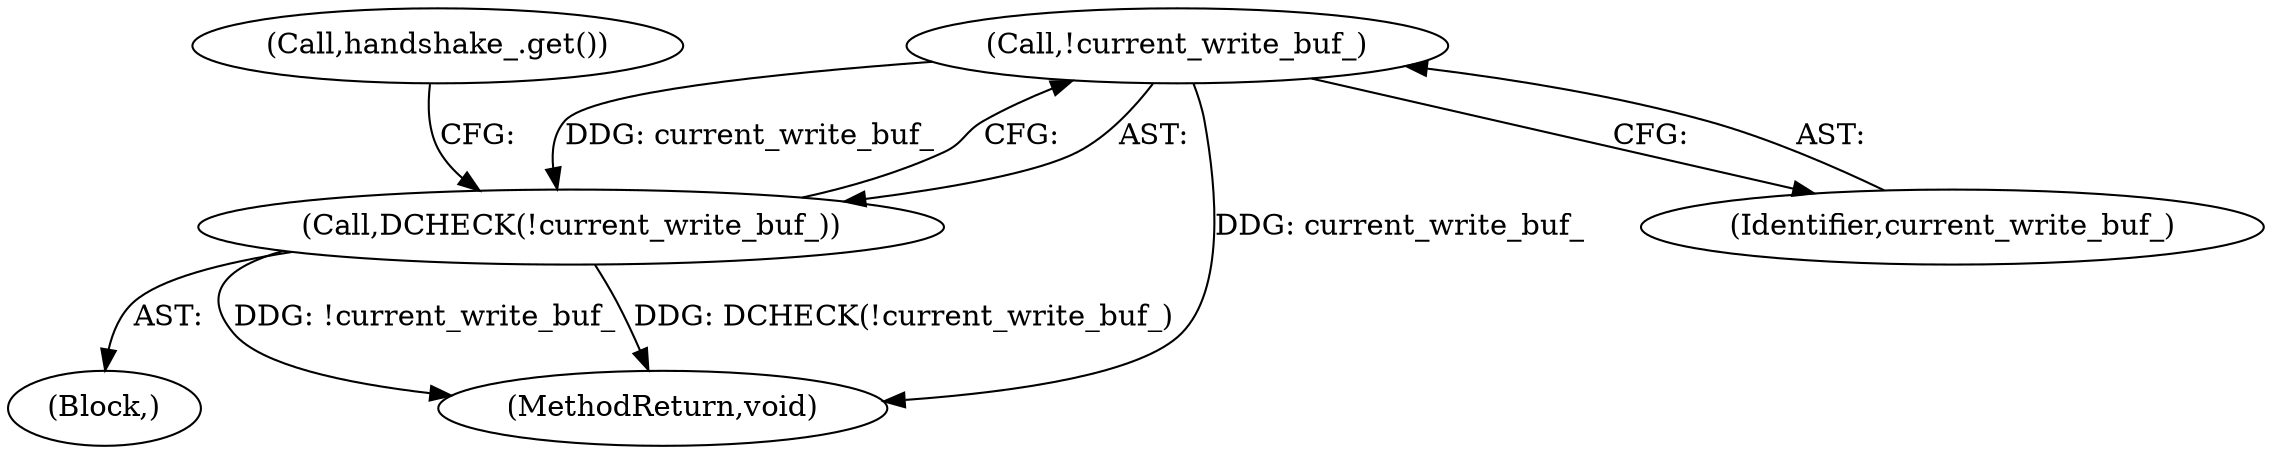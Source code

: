 digraph "0_Chrome_511d0a0a31a54e0cc0f15cb1b977dc9f9b20f0d3_0@API" {
"1000121" [label="(Call,!current_write_buf_)"];
"1000120" [label="(Call,DCHECK(!current_write_buf_))"];
"1000122" [label="(Identifier,current_write_buf_)"];
"1000166" [label="(MethodReturn,void)"];
"1000121" [label="(Call,!current_write_buf_)"];
"1000103" [label="(Block,)"];
"1000125" [label="(Call,handshake_.get())"];
"1000120" [label="(Call,DCHECK(!current_write_buf_))"];
"1000121" -> "1000120"  [label="AST: "];
"1000121" -> "1000122"  [label="CFG: "];
"1000122" -> "1000121"  [label="AST: "];
"1000120" -> "1000121"  [label="CFG: "];
"1000121" -> "1000166"  [label="DDG: current_write_buf_"];
"1000121" -> "1000120"  [label="DDG: current_write_buf_"];
"1000120" -> "1000103"  [label="AST: "];
"1000125" -> "1000120"  [label="CFG: "];
"1000120" -> "1000166"  [label="DDG: !current_write_buf_"];
"1000120" -> "1000166"  [label="DDG: DCHECK(!current_write_buf_)"];
}

